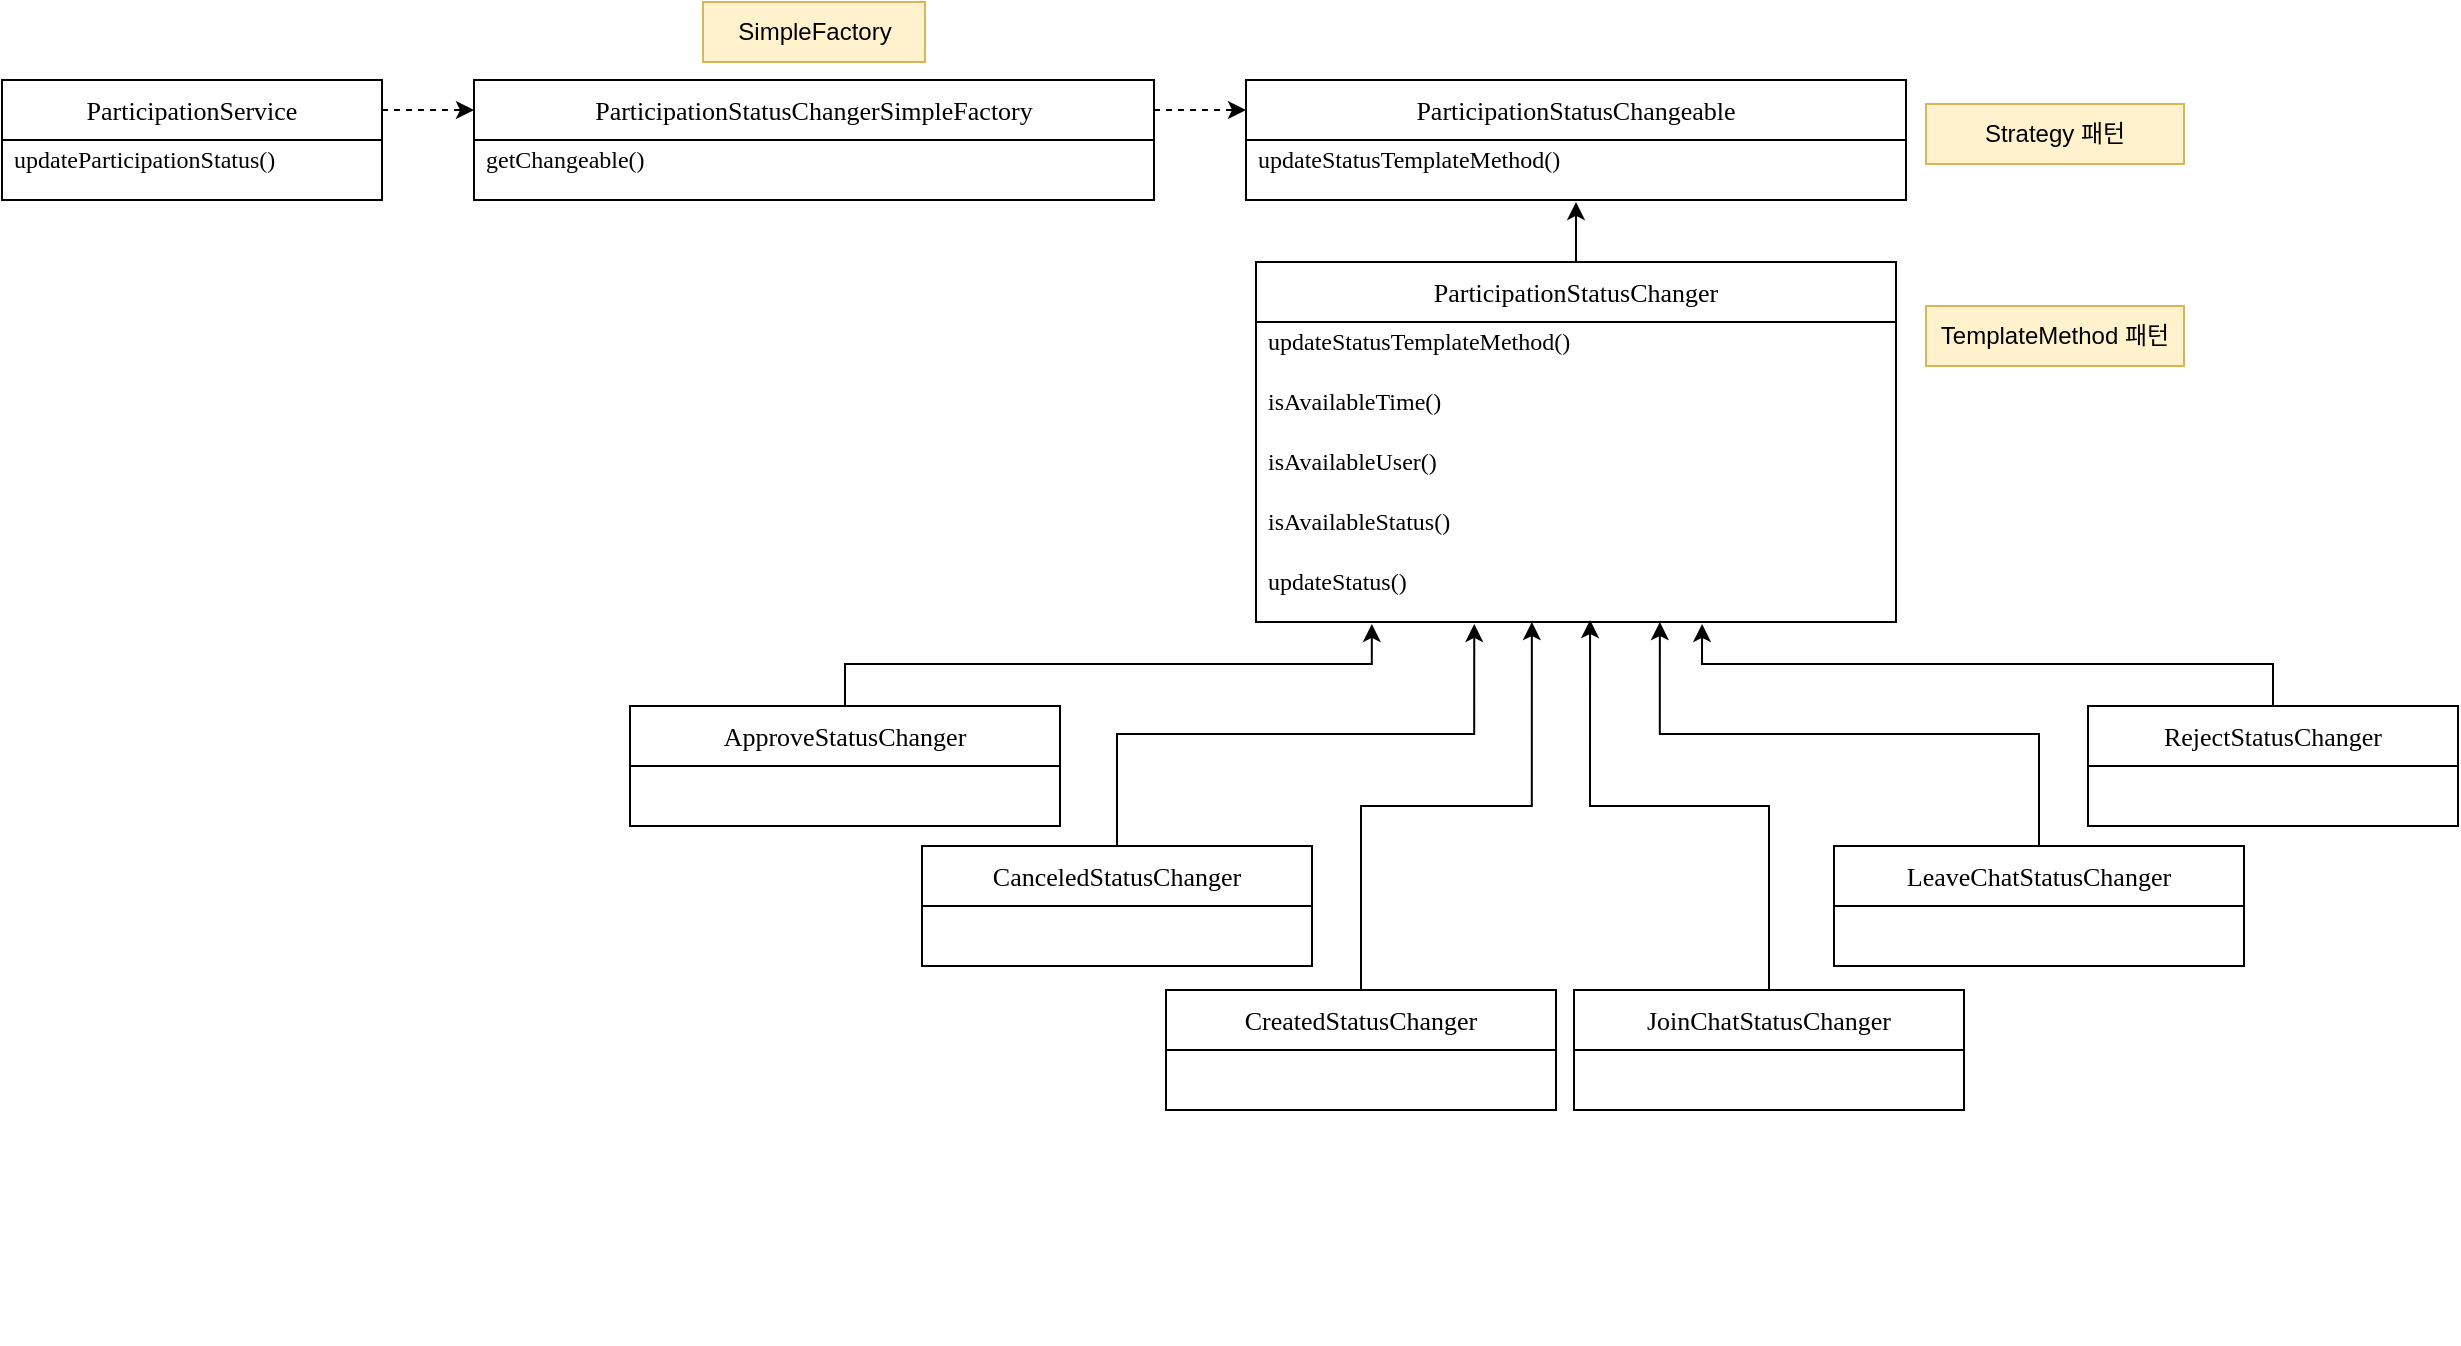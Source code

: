 <mxfile version="24.4.9" type="github">
  <diagram id="C5RBs43oDa-KdzZeNtuy" name="Page-1">
    <mxGraphModel dx="1434" dy="738" grid="0" gridSize="10" guides="1" tooltips="1" connect="1" arrows="1" fold="1" page="0" pageScale="1" pageWidth="827" pageHeight="1169" math="0" shadow="0">
      <root>
        <mxCell id="WIyWlLk6GJQsqaUBKTNV-0" />
        <mxCell id="WIyWlLk6GJQsqaUBKTNV-1" parent="WIyWlLk6GJQsqaUBKTNV-0" />
        <mxCell id="QO2dG3lWZC6XkBK32aTY-35" style="edgeStyle=orthogonalEdgeStyle;rounded=0;orthogonalLoop=1;jettySize=auto;html=1;exitX=1;exitY=0.25;exitDx=0;exitDy=0;entryX=0;entryY=0.25;entryDx=0;entryDy=0;dashed=1;" edge="1" parent="WIyWlLk6GJQsqaUBKTNV-1" source="QO2dG3lWZC6XkBK32aTY-1" target="QO2dG3lWZC6XkBK32aTY-9">
          <mxGeometry relative="1" as="geometry" />
        </mxCell>
        <mxCell id="QO2dG3lWZC6XkBK32aTY-1" value="&lt;div style=&quot;font-size: 13px;&quot;&gt;&lt;div style=&quot;font-size: 13px;&quot;&gt;ParticipationService&lt;/div&gt;&lt;/div&gt;" style="swimlane;fontStyle=0;childLayout=stackLayout;horizontal=1;startSize=30;horizontalStack=0;resizeParent=1;resizeParentMax=0;resizeLast=0;collapsible=1;marginBottom=0;whiteSpace=wrap;html=1;fontColor=default;labelBackgroundColor=none;fontSize=13;fontFamily=Verdana;" vertex="1" parent="WIyWlLk6GJQsqaUBKTNV-1">
          <mxGeometry x="138" y="118" width="190" height="60" as="geometry" />
        </mxCell>
        <mxCell id="QO2dG3lWZC6XkBK32aTY-2" value="updateParticipationStatus()&lt;div style=&quot;padding: 0px; margin: 0px;&quot;&gt;&lt;br style=&quot;padding: 0px; margin: 0px; text-wrap: nowrap;&quot;&gt;&lt;/div&gt;" style="text;strokeColor=none;fillColor=none;align=left;verticalAlign=middle;spacingLeft=4;spacingRight=4;overflow=hidden;points=[[0,0.5],[1,0.5]];portConstraint=eastwest;rotatable=0;whiteSpace=wrap;html=1;fontFamily=Verdana;" vertex="1" parent="QO2dG3lWZC6XkBK32aTY-1">
          <mxGeometry y="30" width="190" height="30" as="geometry" />
        </mxCell>
        <mxCell id="QO2dG3lWZC6XkBK32aTY-36" style="edgeStyle=orthogonalEdgeStyle;rounded=0;orthogonalLoop=1;jettySize=auto;html=1;exitX=1;exitY=0.25;exitDx=0;exitDy=0;entryX=0;entryY=0.25;entryDx=0;entryDy=0;dashed=1;" edge="1" parent="WIyWlLk6GJQsqaUBKTNV-1" source="QO2dG3lWZC6XkBK32aTY-9" target="QO2dG3lWZC6XkBK32aTY-11">
          <mxGeometry relative="1" as="geometry" />
        </mxCell>
        <mxCell id="QO2dG3lWZC6XkBK32aTY-9" value="&lt;div style=&quot;font-size: 13px;&quot;&gt;&lt;div style=&quot;font-size: 13px;&quot;&gt;&lt;div style=&quot;font-size: 13px;&quot;&gt;ParticipationStatusChangerSimpleFactory&lt;/div&gt;&lt;/div&gt;&lt;/div&gt;" style="swimlane;fontStyle=0;childLayout=stackLayout;horizontal=1;startSize=30;horizontalStack=0;resizeParent=1;resizeParentMax=0;resizeLast=0;collapsible=1;marginBottom=0;whiteSpace=wrap;html=1;labelBackgroundColor=none;fontColor=default;fontSize=13;fontFamily=Verdana;" vertex="1" parent="WIyWlLk6GJQsqaUBKTNV-1">
          <mxGeometry x="374" y="118" width="340" height="60" as="geometry" />
        </mxCell>
        <mxCell id="QO2dG3lWZC6XkBK32aTY-10" value="getChangeable()&lt;div style=&quot;padding: 0px; margin: 0px;&quot;&gt;&lt;br style=&quot;padding: 0px; margin: 0px; text-wrap: nowrap;&quot;&gt;&lt;/div&gt;" style="text;strokeColor=none;fillColor=none;align=left;verticalAlign=middle;spacingLeft=4;spacingRight=4;overflow=hidden;points=[[0,0.5],[1,0.5]];portConstraint=eastwest;rotatable=0;whiteSpace=wrap;html=1;fontFamily=Verdana;" vertex="1" parent="QO2dG3lWZC6XkBK32aTY-9">
          <mxGeometry y="30" width="340" height="30" as="geometry" />
        </mxCell>
        <mxCell id="QO2dG3lWZC6XkBK32aTY-11" value="&lt;div style=&quot;font-size: 13px;&quot;&gt;&lt;div style=&quot;font-size: 13px;&quot;&gt;&lt;div style=&quot;font-size: 13px;&quot;&gt;ParticipationStatusChangeable&lt;/div&gt;&lt;/div&gt;&lt;/div&gt;" style="swimlane;fontStyle=0;childLayout=stackLayout;horizontal=1;startSize=30;horizontalStack=0;resizeParent=1;resizeParentMax=0;resizeLast=0;collapsible=1;marginBottom=0;whiteSpace=wrap;html=1;labelBackgroundColor=none;fontColor=default;fontSize=13;fontFamily=Verdana;" vertex="1" parent="WIyWlLk6GJQsqaUBKTNV-1">
          <mxGeometry x="760" y="118" width="330" height="60" as="geometry" />
        </mxCell>
        <mxCell id="QO2dG3lWZC6XkBK32aTY-12" value="updateStatusTemplateMethod()&lt;div style=&quot;padding: 0px; margin: 0px;&quot;&gt;&lt;br style=&quot;padding: 0px; margin: 0px; text-wrap: nowrap;&quot;&gt;&lt;/div&gt;" style="text;strokeColor=none;fillColor=none;align=left;verticalAlign=middle;spacingLeft=4;spacingRight=4;overflow=hidden;points=[[0,0.5],[1,0.5]];portConstraint=eastwest;rotatable=0;whiteSpace=wrap;html=1;fontFamily=Verdana;" vertex="1" parent="QO2dG3lWZC6XkBK32aTY-11">
          <mxGeometry y="30" width="330" height="30" as="geometry" />
        </mxCell>
        <mxCell id="QO2dG3lWZC6XkBK32aTY-13" value="&lt;div style=&quot;font-size: 13px;&quot;&gt;&lt;div style=&quot;font-size: 13px;&quot;&gt;&lt;div style=&quot;font-size: 13px;&quot;&gt;ParticipationStatusChanger&lt;/div&gt;&lt;/div&gt;&lt;/div&gt;" style="swimlane;fontStyle=0;childLayout=stackLayout;horizontal=1;startSize=30;horizontalStack=0;resizeParent=1;resizeParentMax=0;resizeLast=0;collapsible=1;marginBottom=0;whiteSpace=wrap;html=1;labelBackgroundColor=none;fontColor=default;fontSize=13;fontFamily=Verdana;" vertex="1" parent="WIyWlLk6GJQsqaUBKTNV-1">
          <mxGeometry x="765" y="209" width="320" height="180" as="geometry" />
        </mxCell>
        <mxCell id="QO2dG3lWZC6XkBK32aTY-55" value="&lt;div style=&quot;padding: 0px; margin: 0px;&quot;&gt;updateStatusTemplateMethod()&lt;div style=&quot;padding: 0px; margin: 0px;&quot;&gt;&lt;br style=&quot;text-wrap: nowrap; padding: 0px; margin: 0px;&quot;&gt;&lt;/div&gt;&lt;/div&gt;" style="text;strokeColor=none;fillColor=none;align=left;verticalAlign=middle;spacingLeft=4;spacingRight=4;overflow=hidden;points=[[0,0.5],[1,0.5]];portConstraint=eastwest;rotatable=0;whiteSpace=wrap;html=1;fontFamily=Verdana;" vertex="1" parent="QO2dG3lWZC6XkBK32aTY-13">
          <mxGeometry y="30" width="320" height="30" as="geometry" />
        </mxCell>
        <mxCell id="QO2dG3lWZC6XkBK32aTY-14" value="isAvailableTime()&lt;div style=&quot;padding: 0px; margin: 0px;&quot;&gt;&lt;br style=&quot;padding: 0px; margin: 0px; text-wrap: nowrap;&quot;&gt;&lt;/div&gt;" style="text;strokeColor=none;fillColor=none;align=left;verticalAlign=middle;spacingLeft=4;spacingRight=4;overflow=hidden;points=[[0,0.5],[1,0.5]];portConstraint=eastwest;rotatable=0;whiteSpace=wrap;html=1;fontFamily=Verdana;" vertex="1" parent="QO2dG3lWZC6XkBK32aTY-13">
          <mxGeometry y="60" width="320" height="30" as="geometry" />
        </mxCell>
        <mxCell id="QO2dG3lWZC6XkBK32aTY-16" value="isAvailableUser()&lt;div style=&quot;padding: 0px; margin: 0px;&quot;&gt;&lt;br style=&quot;padding: 0px; margin: 0px; text-wrap: nowrap;&quot;&gt;&lt;/div&gt;" style="text;strokeColor=none;fillColor=none;align=left;verticalAlign=middle;spacingLeft=4;spacingRight=4;overflow=hidden;points=[[0,0.5],[1,0.5]];portConstraint=eastwest;rotatable=0;whiteSpace=wrap;html=1;fontFamily=Verdana;" vertex="1" parent="QO2dG3lWZC6XkBK32aTY-13">
          <mxGeometry y="90" width="320" height="30" as="geometry" />
        </mxCell>
        <mxCell id="QO2dG3lWZC6XkBK32aTY-17" value="isAvailableStatus()&lt;div style=&quot;padding: 0px; margin: 0px;&quot;&gt;&lt;br style=&quot;padding: 0px; margin: 0px; text-wrap: nowrap;&quot;&gt;&lt;/div&gt;" style="text;strokeColor=none;fillColor=none;align=left;verticalAlign=middle;spacingLeft=4;spacingRight=4;overflow=hidden;points=[[0,0.5],[1,0.5]];portConstraint=eastwest;rotatable=0;whiteSpace=wrap;html=1;fontFamily=Verdana;" vertex="1" parent="QO2dG3lWZC6XkBK32aTY-13">
          <mxGeometry y="120" width="320" height="30" as="geometry" />
        </mxCell>
        <mxCell id="QO2dG3lWZC6XkBK32aTY-18" value="updateStatus()&lt;div style=&quot;padding: 0px; margin: 0px;&quot;&gt;&lt;br style=&quot;padding: 0px; margin: 0px; text-wrap: nowrap;&quot;&gt;&lt;/div&gt;" style="text;strokeColor=none;fillColor=none;align=left;verticalAlign=middle;spacingLeft=4;spacingRight=4;overflow=hidden;points=[[0,0.5],[1,0.5]];portConstraint=eastwest;rotatable=0;whiteSpace=wrap;html=1;fontFamily=Verdana;" vertex="1" parent="QO2dG3lWZC6XkBK32aTY-13">
          <mxGeometry y="150" width="320" height="30" as="geometry" />
        </mxCell>
        <mxCell id="QO2dG3lWZC6XkBK32aTY-19" value="&lt;div style=&quot;font-size: 13px;&quot;&gt;&lt;div style=&quot;font-size: 13px;&quot;&gt;&lt;div style=&quot;font-size: 13px;&quot;&gt;ApproveStatusChanger&lt;/div&gt;&lt;/div&gt;&lt;/div&gt;" style="swimlane;fontStyle=0;childLayout=stackLayout;horizontal=1;startSize=30;horizontalStack=0;resizeParent=1;resizeParentMax=0;resizeLast=0;collapsible=1;marginBottom=0;whiteSpace=wrap;html=1;labelBackgroundColor=none;fontColor=default;fontSize=13;fontFamily=Verdana;" vertex="1" parent="WIyWlLk6GJQsqaUBKTNV-1">
          <mxGeometry x="452" y="431" width="215" height="60" as="geometry" />
        </mxCell>
        <mxCell id="QO2dG3lWZC6XkBK32aTY-20" value="&lt;div style=&quot;padding: 0px; margin: 0px;&quot;&gt;&lt;br style=&quot;padding: 0px; margin: 0px; text-wrap: nowrap;&quot;&gt;&lt;/div&gt;" style="text;strokeColor=none;fillColor=none;align=left;verticalAlign=middle;spacingLeft=4;spacingRight=4;overflow=hidden;points=[[0,0.5],[1,0.5]];portConstraint=eastwest;rotatable=0;whiteSpace=wrap;html=1;fontFamily=Verdana;" vertex="1" parent="QO2dG3lWZC6XkBK32aTY-19">
          <mxGeometry y="30" width="215" height="30" as="geometry" />
        </mxCell>
        <mxCell id="QO2dG3lWZC6XkBK32aTY-21" value="&lt;div style=&quot;font-size: 13px;&quot;&gt;&lt;div style=&quot;font-size: 13px;&quot;&gt;&lt;div style=&quot;font-size: 13px;&quot;&gt;CanceledStatusChanger&lt;/div&gt;&lt;/div&gt;&lt;/div&gt;" style="swimlane;fontStyle=0;childLayout=stackLayout;horizontal=1;startSize=30;horizontalStack=0;resizeParent=1;resizeParentMax=0;resizeLast=0;collapsible=1;marginBottom=0;whiteSpace=wrap;html=1;labelBackgroundColor=none;fontColor=default;fontSize=13;fontFamily=Verdana;" vertex="1" parent="WIyWlLk6GJQsqaUBKTNV-1">
          <mxGeometry x="598" y="501" width="195" height="60" as="geometry" />
        </mxCell>
        <mxCell id="QO2dG3lWZC6XkBK32aTY-22" value="&lt;div style=&quot;padding: 0px; margin: 0px;&quot;&gt;&lt;br style=&quot;padding: 0px; margin: 0px; text-wrap: nowrap;&quot;&gt;&lt;/div&gt;" style="text;strokeColor=none;fillColor=none;align=left;verticalAlign=middle;spacingLeft=4;spacingRight=4;overflow=hidden;points=[[0,0.5],[1,0.5]];portConstraint=eastwest;rotatable=0;whiteSpace=wrap;html=1;fontFamily=Verdana;" vertex="1" parent="QO2dG3lWZC6XkBK32aTY-21">
          <mxGeometry y="30" width="195" height="30" as="geometry" />
        </mxCell>
        <mxCell id="QO2dG3lWZC6XkBK32aTY-25" value="&lt;div style=&quot;font-size: 13px;&quot;&gt;&lt;div style=&quot;font-size: 13px;&quot;&gt;&lt;div style=&quot;font-size: 13px;&quot;&gt;JoinChatStatusChanger&lt;/div&gt;&lt;/div&gt;&lt;/div&gt;" style="swimlane;fontStyle=0;childLayout=stackLayout;horizontal=1;startSize=30;horizontalStack=0;resizeParent=1;resizeParentMax=0;resizeLast=0;collapsible=1;marginBottom=0;whiteSpace=wrap;html=1;labelBackgroundColor=none;fontColor=default;fontSize=13;fontFamily=Verdana;" vertex="1" parent="WIyWlLk6GJQsqaUBKTNV-1">
          <mxGeometry x="924" y="573" width="195" height="60" as="geometry" />
        </mxCell>
        <mxCell id="QO2dG3lWZC6XkBK32aTY-27" value="&lt;div style=&quot;font-size: 13px;&quot;&gt;&lt;div style=&quot;font-size: 13px;&quot;&gt;&lt;div style=&quot;font-size: 13px;&quot;&gt;LeaveChatStatusChanger&lt;/div&gt;&lt;/div&gt;&lt;/div&gt;" style="swimlane;fontStyle=0;childLayout=stackLayout;horizontal=1;startSize=30;horizontalStack=0;resizeParent=1;resizeParentMax=0;resizeLast=0;collapsible=1;marginBottom=0;whiteSpace=wrap;html=1;labelBackgroundColor=none;fontColor=default;fontSize=13;fontFamily=Verdana;" vertex="1" parent="WIyWlLk6GJQsqaUBKTNV-1">
          <mxGeometry x="1054" y="501" width="205" height="60" as="geometry" />
        </mxCell>
        <mxCell id="QO2dG3lWZC6XkBK32aTY-28" value="&lt;div style=&quot;padding: 0px; margin: 0px;&quot;&gt;&lt;br style=&quot;padding: 0px; margin: 0px; text-wrap: nowrap;&quot;&gt;&lt;/div&gt;" style="text;strokeColor=none;fillColor=none;align=left;verticalAlign=middle;spacingLeft=4;spacingRight=4;overflow=hidden;points=[[0,0.5],[1,0.5]];portConstraint=eastwest;rotatable=0;whiteSpace=wrap;html=1;fontFamily=Verdana;" vertex="1" parent="QO2dG3lWZC6XkBK32aTY-27">
          <mxGeometry y="30" width="205" height="30" as="geometry" />
        </mxCell>
        <mxCell id="QO2dG3lWZC6XkBK32aTY-29" value="&lt;div style=&quot;font-size: 13px;&quot;&gt;&lt;div style=&quot;font-size: 13px;&quot;&gt;&lt;div style=&quot;font-size: 13px;&quot;&gt;RejectStatusChanger&lt;/div&gt;&lt;/div&gt;&lt;/div&gt;" style="swimlane;fontStyle=0;childLayout=stackLayout;horizontal=1;startSize=30;horizontalStack=0;resizeParent=1;resizeParentMax=0;resizeLast=0;collapsible=1;marginBottom=0;whiteSpace=wrap;html=1;labelBackgroundColor=none;fontColor=default;fontSize=13;fontFamily=Verdana;" vertex="1" parent="WIyWlLk6GJQsqaUBKTNV-1">
          <mxGeometry x="1181" y="431" width="185" height="60" as="geometry" />
        </mxCell>
        <mxCell id="QO2dG3lWZC6XkBK32aTY-30" value="&lt;div style=&quot;padding: 0px; margin: 0px;&quot;&gt;&lt;br style=&quot;padding: 0px; margin: 0px; text-wrap: nowrap;&quot;&gt;&lt;/div&gt;" style="text;strokeColor=none;fillColor=none;align=left;verticalAlign=middle;spacingLeft=4;spacingRight=4;overflow=hidden;points=[[0,0.5],[1,0.5]];portConstraint=eastwest;rotatable=0;whiteSpace=wrap;html=1;fontFamily=Verdana;" vertex="1" parent="QO2dG3lWZC6XkBK32aTY-29">
          <mxGeometry y="30" width="185" height="30" as="geometry" />
        </mxCell>
        <mxCell id="QO2dG3lWZC6XkBK32aTY-38" style="edgeStyle=orthogonalEdgeStyle;rounded=0;orthogonalLoop=1;jettySize=auto;html=1;exitX=0.5;exitY=0;exitDx=0;exitDy=0;entryX=0.5;entryY=1.033;entryDx=0;entryDy=0;entryPerimeter=0;" edge="1" parent="WIyWlLk6GJQsqaUBKTNV-1" source="QO2dG3lWZC6XkBK32aTY-13" target="QO2dG3lWZC6XkBK32aTY-12">
          <mxGeometry relative="1" as="geometry" />
        </mxCell>
        <mxCell id="QO2dG3lWZC6XkBK32aTY-43" style="edgeStyle=orthogonalEdgeStyle;rounded=0;orthogonalLoop=1;jettySize=auto;html=1;entryX=0.631;entryY=1;entryDx=0;entryDy=0;entryPerimeter=0;" edge="1" parent="WIyWlLk6GJQsqaUBKTNV-1" source="QO2dG3lWZC6XkBK32aTY-27" target="QO2dG3lWZC6XkBK32aTY-18">
          <mxGeometry relative="1" as="geometry" />
        </mxCell>
        <mxCell id="QO2dG3lWZC6XkBK32aTY-44" style="edgeStyle=orthogonalEdgeStyle;rounded=0;orthogonalLoop=1;jettySize=auto;html=1;exitX=0.5;exitY=0;exitDx=0;exitDy=0;entryX=0.697;entryY=1.033;entryDx=0;entryDy=0;entryPerimeter=0;" edge="1" parent="WIyWlLk6GJQsqaUBKTNV-1" source="QO2dG3lWZC6XkBK32aTY-29" target="QO2dG3lWZC6XkBK32aTY-18">
          <mxGeometry relative="1" as="geometry" />
        </mxCell>
        <mxCell id="QO2dG3lWZC6XkBK32aTY-23" value="&lt;div style=&quot;font-size: 13px;&quot;&gt;&lt;div style=&quot;font-size: 13px;&quot;&gt;&lt;div style=&quot;font-size: 13px;&quot;&gt;CreatedStatusChanger&lt;/div&gt;&lt;/div&gt;&lt;/div&gt;" style="swimlane;fontStyle=0;childLayout=stackLayout;horizontal=1;startSize=30;horizontalStack=0;resizeParent=1;resizeParentMax=0;resizeLast=0;collapsible=1;marginBottom=0;whiteSpace=wrap;html=1;labelBackgroundColor=none;fontColor=default;fontSize=13;fontFamily=Verdana;" vertex="1" parent="WIyWlLk6GJQsqaUBKTNV-1">
          <mxGeometry x="720" y="573" width="195" height="60" as="geometry" />
        </mxCell>
        <mxCell id="QO2dG3lWZC6XkBK32aTY-24" value="&lt;div style=&quot;padding: 0px; margin: 0px;&quot;&gt;&lt;br style=&quot;padding: 0px; margin: 0px; text-wrap: nowrap;&quot;&gt;&lt;/div&gt;" style="text;strokeColor=none;fillColor=none;align=left;verticalAlign=middle;spacingLeft=4;spacingRight=4;overflow=hidden;points=[[0,0.5],[1,0.5]];portConstraint=eastwest;rotatable=0;whiteSpace=wrap;html=1;fontFamily=Verdana;" vertex="1" parent="QO2dG3lWZC6XkBK32aTY-23">
          <mxGeometry y="30" width="195" height="30" as="geometry" />
        </mxCell>
        <mxCell id="QO2dG3lWZC6XkBK32aTY-26" value="&lt;div style=&quot;padding: 0px; margin: 0px;&quot;&gt;&lt;br style=&quot;padding: 0px; margin: 0px; text-wrap: nowrap;&quot;&gt;&lt;/div&gt;" style="text;strokeColor=none;fillColor=none;align=left;verticalAlign=middle;spacingLeft=4;spacingRight=4;overflow=hidden;points=[[0,0.5],[1,0.5]];portConstraint=eastwest;rotatable=0;whiteSpace=wrap;html=1;fontFamily=Verdana;" vertex="1" parent="WIyWlLk6GJQsqaUBKTNV-1">
          <mxGeometry x="750" y="720" width="250" height="30" as="geometry" />
        </mxCell>
        <mxCell id="QO2dG3lWZC6XkBK32aTY-50" style="edgeStyle=orthogonalEdgeStyle;rounded=0;orthogonalLoop=1;jettySize=auto;html=1;entryX=0.431;entryY=1;entryDx=0;entryDy=0;entryPerimeter=0;" edge="1" parent="WIyWlLk6GJQsqaUBKTNV-1" source="QO2dG3lWZC6XkBK32aTY-23" target="QO2dG3lWZC6XkBK32aTY-18">
          <mxGeometry relative="1" as="geometry" />
        </mxCell>
        <mxCell id="QO2dG3lWZC6XkBK32aTY-52" style="edgeStyle=orthogonalEdgeStyle;rounded=0;orthogonalLoop=1;jettySize=auto;html=1;entryX=0.522;entryY=0.967;entryDx=0;entryDy=0;entryPerimeter=0;" edge="1" parent="WIyWlLk6GJQsqaUBKTNV-1" source="QO2dG3lWZC6XkBK32aTY-25" target="QO2dG3lWZC6XkBK32aTY-18">
          <mxGeometry relative="1" as="geometry" />
        </mxCell>
        <mxCell id="QO2dG3lWZC6XkBK32aTY-53" style="edgeStyle=orthogonalEdgeStyle;rounded=0;orthogonalLoop=1;jettySize=auto;html=1;exitX=0.5;exitY=0;exitDx=0;exitDy=0;entryX=0.341;entryY=1.033;entryDx=0;entryDy=0;entryPerimeter=0;" edge="1" parent="WIyWlLk6GJQsqaUBKTNV-1" source="QO2dG3lWZC6XkBK32aTY-21" target="QO2dG3lWZC6XkBK32aTY-18">
          <mxGeometry relative="1" as="geometry" />
        </mxCell>
        <mxCell id="QO2dG3lWZC6XkBK32aTY-54" style="edgeStyle=orthogonalEdgeStyle;rounded=0;orthogonalLoop=1;jettySize=auto;html=1;exitX=0.5;exitY=0;exitDx=0;exitDy=0;entryX=0.181;entryY=1.033;entryDx=0;entryDy=0;entryPerimeter=0;" edge="1" parent="WIyWlLk6GJQsqaUBKTNV-1" source="QO2dG3lWZC6XkBK32aTY-19" target="QO2dG3lWZC6XkBK32aTY-18">
          <mxGeometry relative="1" as="geometry" />
        </mxCell>
        <mxCell id="QO2dG3lWZC6XkBK32aTY-56" value="SimpleFactory" style="text;html=1;align=center;verticalAlign=middle;whiteSpace=wrap;rounded=0;fillColor=#fff2cc;strokeColor=#d6b656;" vertex="1" parent="WIyWlLk6GJQsqaUBKTNV-1">
          <mxGeometry x="488.5" y="79" width="111" height="30" as="geometry" />
        </mxCell>
        <mxCell id="QO2dG3lWZC6XkBK32aTY-57" value="Strategy 패턴" style="text;html=1;align=center;verticalAlign=middle;whiteSpace=wrap;rounded=0;fillColor=#fff2cc;strokeColor=#d6b656;" vertex="1" parent="WIyWlLk6GJQsqaUBKTNV-1">
          <mxGeometry x="1100" y="130" width="129" height="30" as="geometry" />
        </mxCell>
        <mxCell id="QO2dG3lWZC6XkBK32aTY-58" value="TemplateMethod 패턴" style="text;html=1;align=center;verticalAlign=middle;whiteSpace=wrap;rounded=0;fillColor=#fff2cc;strokeColor=#d6b656;" vertex="1" parent="WIyWlLk6GJQsqaUBKTNV-1">
          <mxGeometry x="1100" y="231" width="129" height="30" as="geometry" />
        </mxCell>
      </root>
    </mxGraphModel>
  </diagram>
</mxfile>
